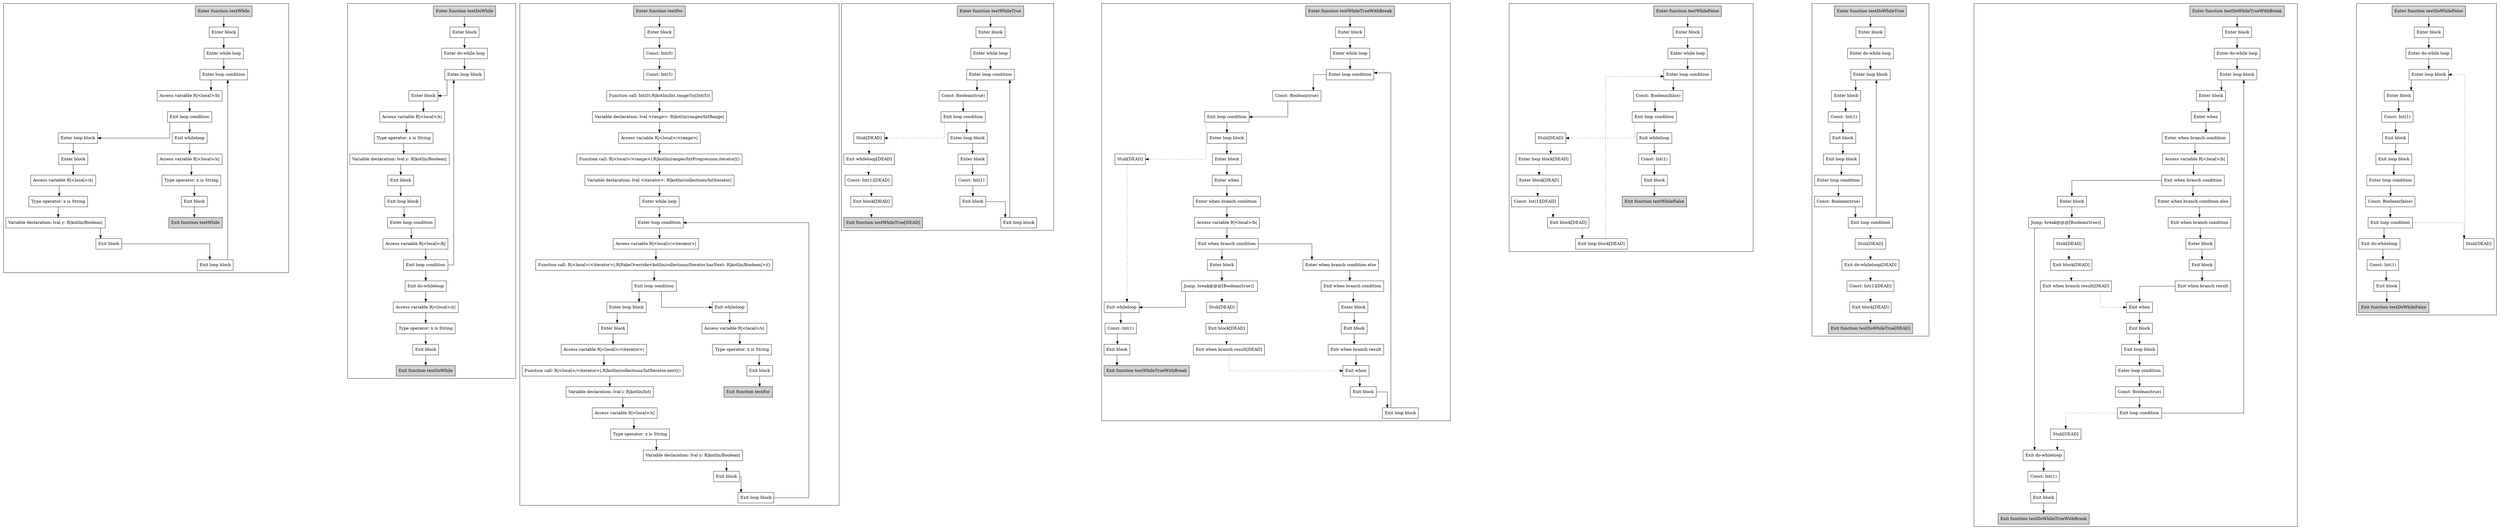 digraph loops_kt {
graph [splines=ortho, nodesep=3]

subgraph cluster_testWhile {
  0 [shape=box label="Enter function testWhile" style="filled"];
  1 [shape=box label="Enter block"];
  2 [shape=box label="Enter while loop"];
  3 [shape=box label="Enter loop condition"];
  4 [shape=box label="Access variable R|<local>/b|"];
  5 [shape=box label="Exit loop condition"];
  6 [shape=box label="Enter loop block"];
  7 [shape=box label="Enter block"];
  8 [shape=box label="Access variable R|<local>/x|"];
  9 [shape=box label="Type operator: x is String"];
  10 [shape=box label="Variable declaration: lval y: R|kotlin/Boolean|"];
  11 [shape=box label="Exit block"];
  12 [shape=box label="Exit loop block"];
  13 [shape=box label="Exit whileloop"];
  14 [shape=box label="Access variable R|<local>/x|"];
  15 [shape=box label="Type operator: x is String"];
  16 [shape=box label="Exit block"];
  17 [shape=box label="Exit function testWhile" style="filled"];

  0 -> {1};
  1 -> {2};
  2 -> {3};
  3 -> {4};
  4 -> {5};
  5 -> {13 6};
  6 -> {7};
  7 -> {8};
  8 -> {9};
  9 -> {10};
  10 -> {11};
  11 -> {12};
  12 -> {3};
  13 -> {14};
  14 -> {15};
  15 -> {16};
  16 -> {17};
}

subgraph cluster_testDoWhile {
  18 [shape=box label="Enter function testDoWhile" style="filled"];
  19 [shape=box label="Enter block"];
  20 [shape=box label="Enter do-while loop"];
  21 [shape=box label="Enter loop block"];
  22 [shape=box label="Enter block"];
  23 [shape=box label="Access variable R|<local>/x|"];
  24 [shape=box label="Type operator: x is String"];
  25 [shape=box label="Variable declaration: lval y: R|kotlin/Boolean|"];
  26 [shape=box label="Exit block"];
  27 [shape=box label="Exit loop block"];
  28 [shape=box label="Enter loop condition"];
  29 [shape=box label="Access variable R|<local>/b|"];
  30 [shape=box label="Exit loop condition"];
  31 [shape=box label="Exit do-whileloop"];
  32 [shape=box label="Access variable R|<local>/x|"];
  33 [shape=box label="Type operator: x is String"];
  34 [shape=box label="Exit block"];
  35 [shape=box label="Exit function testDoWhile" style="filled"];

  18 -> {19};
  19 -> {20};
  20 -> {21};
  21 -> {22};
  22 -> {23};
  23 -> {24};
  24 -> {25};
  25 -> {26};
  26 -> {27};
  27 -> {28};
  28 -> {29};
  29 -> {30};
  30 -> {21 31};
  31 -> {32};
  32 -> {33};
  33 -> {34};
  34 -> {35};
}

subgraph cluster_testFor {
  36 [shape=box label="Enter function testFor" style="filled"];
  37 [shape=box label="Enter block"];
  38 [shape=box label="Const: Int(0)"];
  39 [shape=box label="Const: Int(5)"];
  40 [shape=box label="Function call: Int(0).R|kotlin/Int.rangeTo|(Int(5))"];
  41 [shape=box label="Variable declaration: lval <range>: R|kotlin/ranges/IntRange|"];
  42 [shape=box label="Access variable R|<local>/<range>|"];
  43 [shape=box label="Function call: R|<local>/<range>|.R|kotlin/ranges/IntProgression.iterator|()"];
  44 [shape=box label="Variable declaration: lval <iterator>: R|kotlin/collections/IntIterator|"];
  45 [shape=box label="Enter while loop"];
  46 [shape=box label="Enter loop condition"];
  47 [shape=box label="Access variable R|<local>/<iterator>|"];
  48 [shape=box label="Function call: R|<local>/<iterator>|.R|FakeOverride<kotlin/collections/Iterator.hasNext: R|kotlin/Boolean|>|()"];
  49 [shape=box label="Exit loop condition"];
  50 [shape=box label="Enter loop block"];
  51 [shape=box label="Enter block"];
  52 [shape=box label="Access variable R|<local>/<iterator>|"];
  53 [shape=box label="Function call: R|<local>/<iterator>|.R|kotlin/collections/IntIterator.next|()"];
  54 [shape=box label="Variable declaration: lval i: R|kotlin/Int|"];
  55 [shape=box label="Access variable R|<local>/x|"];
  56 [shape=box label="Type operator: x is String"];
  57 [shape=box label="Variable declaration: lval y: R|kotlin/Boolean|"];
  58 [shape=box label="Exit block"];
  59 [shape=box label="Exit loop block"];
  60 [shape=box label="Exit whileloop"];
  61 [shape=box label="Access variable R|<local>/x|"];
  62 [shape=box label="Type operator: x is String"];
  63 [shape=box label="Exit block"];
  64 [shape=box label="Exit function testFor" style="filled"];

  36 -> {37};
  37 -> {38};
  38 -> {39};
  39 -> {40};
  40 -> {41};
  41 -> {42};
  42 -> {43};
  43 -> {44};
  44 -> {45};
  45 -> {46};
  46 -> {47};
  47 -> {48};
  48 -> {49};
  49 -> {60 50};
  50 -> {51};
  51 -> {52};
  52 -> {53};
  53 -> {54};
  54 -> {55};
  55 -> {56};
  56 -> {57};
  57 -> {58};
  58 -> {59};
  59 -> {46};
  60 -> {61};
  61 -> {62};
  62 -> {63};
  63 -> {64};
}

subgraph cluster_testWhileTrue {
  65 [shape=box label="Enter function testWhileTrue" style="filled"];
  66 [shape=box label="Enter block"];
  67 [shape=box label="Enter while loop"];
  68 [shape=box label="Enter loop condition"];
  69 [shape=box label="Const: Boolean(true)"];
  70 [shape=box label="Exit loop condition"];
  71 [shape=box label="Enter loop block"];
  72 [shape=box label="Enter block"];
  73 [shape=box label="Const: Int(1)"];
  74 [shape=box label="Exit block"];
  75 [shape=box label="Exit loop block"];
  76 [shape=box label="Stub[DEAD]"];
  77 [shape=box label="Exit whileloop[DEAD]"];
  78 [shape=box label="Const: Int(1)[DEAD]"];
  79 [shape=box label="Exit block[DEAD]"];
  80 [shape=box label="Exit function testWhileTrue[DEAD]" style="filled"];

  65 -> {66};
  66 -> {67};
  67 -> {68};
  68 -> {69};
  69 -> {70};
  70 -> {71};
  70 -> {76} [style=dotted];
  71 -> {72};
  72 -> {73};
  73 -> {74};
  74 -> {75};
  75 -> {68};
  76 -> {77} [style=dotted];
  77 -> {78} [style=dotted];
  78 -> {79} [style=dotted];
  79 -> {80} [style=dotted];
}

subgraph cluster_testWhileTrueWithBreak {
  81 [shape=box label="Enter function testWhileTrueWithBreak" style="filled"];
  82 [shape=box label="Enter block"];
  83 [shape=box label="Enter while loop"];
  84 [shape=box label="Enter loop condition"];
  85 [shape=box label="Const: Boolean(true)"];
  86 [shape=box label="Exit loop condition"];
  87 [shape=box label="Enter loop block"];
  88 [shape=box label="Enter block"];
  89 [shape=box label="Enter when"];
  90 [shape=box label="Enter when branch condition "];
  91 [shape=box label="Access variable R|<local>/b|"];
  92 [shape=box label="Exit when branch condition"];
  93 [shape=box label="Enter block"];
  94 [shape=box label="Jump: break@@@[Boolean(true)] "];
  95 [shape=box label="Stub[DEAD]"];
  96 [shape=box label="Exit block[DEAD]"];
  97 [shape=box label="Exit when branch result[DEAD]"];
  98 [shape=box label="Enter when branch condition else"];
  99 [shape=box label="Exit when branch condition"];
  100 [shape=box label="Enter block"];
  101 [shape=box label="Exit block"];
  102 [shape=box label="Exit when branch result"];
  103 [shape=box label="Exit when"];
  104 [shape=box label="Exit block"];
  105 [shape=box label="Exit loop block"];
  106 [shape=box label="Stub[DEAD]"];
  107 [shape=box label="Exit whileloop"];
  108 [shape=box label="Const: Int(1)"];
  109 [shape=box label="Exit block"];
  110 [shape=box label="Exit function testWhileTrueWithBreak" style="filled"];

  81 -> {82};
  82 -> {83};
  83 -> {84};
  84 -> {85};
  85 -> {86};
  86 -> {87};
  86 -> {106} [style=dotted];
  87 -> {88};
  88 -> {89};
  89 -> {90};
  90 -> {91};
  91 -> {92};
  92 -> {93 98};
  93 -> {94};
  94 -> {107};
  94 -> {95} [style=dotted];
  95 -> {96} [style=dotted];
  96 -> {97} [style=dotted];
  97 -> {103} [style=dotted];
  98 -> {99};
  99 -> {100};
  100 -> {101};
  101 -> {102};
  102 -> {103};
  103 -> {104};
  104 -> {105};
  105 -> {84};
  106 -> {107} [style=dotted];
  107 -> {108};
  108 -> {109};
  109 -> {110};
}

subgraph cluster_testWhileFalse {
  111 [shape=box label="Enter function testWhileFalse" style="filled"];
  112 [shape=box label="Enter block"];
  113 [shape=box label="Enter while loop"];
  114 [shape=box label="Enter loop condition"];
  115 [shape=box label="Const: Boolean(false)"];
  116 [shape=box label="Exit loop condition"];
  117 [shape=box label="Stub[DEAD]"];
  118 [shape=box label="Enter loop block[DEAD]"];
  119 [shape=box label="Enter block[DEAD]"];
  120 [shape=box label="Const: Int(1)[DEAD]"];
  121 [shape=box label="Exit block[DEAD]"];
  122 [shape=box label="Exit loop block[DEAD]"];
  123 [shape=box label="Exit whileloop"];
  124 [shape=box label="Const: Int(1)"];
  125 [shape=box label="Exit block"];
  126 [shape=box label="Exit function testWhileFalse" style="filled"];

  111 -> {112};
  112 -> {113};
  113 -> {114};
  114 -> {115};
  115 -> {116};
  116 -> {123};
  116 -> {117} [style=dotted];
  117 -> {118} [style=dotted];
  118 -> {119} [style=dotted];
  119 -> {120} [style=dotted];
  120 -> {121} [style=dotted];
  121 -> {122} [style=dotted];
  122 -> {114} [style=dotted];
  123 -> {124};
  124 -> {125};
  125 -> {126};
}

subgraph cluster_testDoWhileTrue {
  127 [shape=box label="Enter function testDoWhileTrue" style="filled"];
  128 [shape=box label="Enter block"];
  129 [shape=box label="Enter do-while loop"];
  130 [shape=box label="Enter loop block"];
  131 [shape=box label="Enter block"];
  132 [shape=box label="Const: Int(1)"];
  133 [shape=box label="Exit block"];
  134 [shape=box label="Exit loop block"];
  135 [shape=box label="Enter loop condition"];
  136 [shape=box label="Const: Boolean(true)"];
  137 [shape=box label="Exit loop condition"];
  138 [shape=box label="Stub[DEAD]"];
  139 [shape=box label="Exit do-whileloop[DEAD]"];
  140 [shape=box label="Const: Int(1)[DEAD]"];
  141 [shape=box label="Exit block[DEAD]"];
  142 [shape=box label="Exit function testDoWhileTrue[DEAD]" style="filled"];

  127 -> {128};
  128 -> {129};
  129 -> {130};
  130 -> {131};
  131 -> {132};
  132 -> {133};
  133 -> {134};
  134 -> {135};
  135 -> {136};
  136 -> {137};
  137 -> {130};
  137 -> {138} [style=dotted];
  138 -> {139} [style=dotted];
  139 -> {140} [style=dotted];
  140 -> {141} [style=dotted];
  141 -> {142} [style=dotted];
}

subgraph cluster_testDoWhileTrueWithBreak {
  143 [shape=box label="Enter function testDoWhileTrueWithBreak" style="filled"];
  144 [shape=box label="Enter block"];
  145 [shape=box label="Enter do-while loop"];
  146 [shape=box label="Enter loop block"];
  147 [shape=box label="Enter block"];
  148 [shape=box label="Enter when"];
  149 [shape=box label="Enter when branch condition "];
  150 [shape=box label="Access variable R|<local>/b|"];
  151 [shape=box label="Exit when branch condition"];
  152 [shape=box label="Enter block"];
  153 [shape=box label="Jump: break@@@[Boolean(true)] "];
  154 [shape=box label="Stub[DEAD]"];
  155 [shape=box label="Exit block[DEAD]"];
  156 [shape=box label="Exit when branch result[DEAD]"];
  157 [shape=box label="Enter when branch condition else"];
  158 [shape=box label="Exit when branch condition"];
  159 [shape=box label="Enter block"];
  160 [shape=box label="Exit block"];
  161 [shape=box label="Exit when branch result"];
  162 [shape=box label="Exit when"];
  163 [shape=box label="Exit block"];
  164 [shape=box label="Exit loop block"];
  165 [shape=box label="Enter loop condition"];
  166 [shape=box label="Const: Boolean(true)"];
  167 [shape=box label="Exit loop condition"];
  168 [shape=box label="Stub[DEAD]"];
  169 [shape=box label="Exit do-whileloop"];
  170 [shape=box label="Const: Int(1)"];
  171 [shape=box label="Exit block"];
  172 [shape=box label="Exit function testDoWhileTrueWithBreak" style="filled"];

  143 -> {144};
  144 -> {145};
  145 -> {146};
  146 -> {147};
  147 -> {148};
  148 -> {149};
  149 -> {150};
  150 -> {151};
  151 -> {152 157};
  152 -> {153};
  153 -> {169};
  153 -> {154} [style=dotted];
  154 -> {155} [style=dotted];
  155 -> {156} [style=dotted];
  156 -> {162} [style=dotted];
  157 -> {158};
  158 -> {159};
  159 -> {160};
  160 -> {161};
  161 -> {162};
  162 -> {163};
  163 -> {164};
  164 -> {165};
  165 -> {166};
  166 -> {167};
  167 -> {146};
  167 -> {168} [style=dotted];
  168 -> {169} [style=dotted];
  169 -> {170};
  170 -> {171};
  171 -> {172};
}

subgraph cluster_testDoWhileFalse {
  173 [shape=box label="Enter function testDoWhileFalse" style="filled"];
  174 [shape=box label="Enter block"];
  175 [shape=box label="Enter do-while loop"];
  176 [shape=box label="Enter loop block"];
  177 [shape=box label="Enter block"];
  178 [shape=box label="Const: Int(1)"];
  179 [shape=box label="Exit block"];
  180 [shape=box label="Exit loop block"];
  181 [shape=box label="Enter loop condition"];
  182 [shape=box label="Const: Boolean(false)"];
  183 [shape=box label="Exit loop condition"];
  184 [shape=box label="Exit do-whileloop"];
  185 [shape=box label="Const: Int(1)"];
  186 [shape=box label="Exit block"];
  187 [shape=box label="Exit function testDoWhileFalse" style="filled"];
  188 [shape=box label="Stub[DEAD]"];

  173 -> {174};
  174 -> {175};
  175 -> {176};
  176 -> {177};
  177 -> {178};
  178 -> {179};
  179 -> {180};
  180 -> {181};
  181 -> {182};
  182 -> {183};
  183 -> {184};
  183 -> {188} [style=dotted];
  184 -> {185};
  185 -> {186};
  186 -> {187};
  188 -> {176} [style=dotted];
}

}
